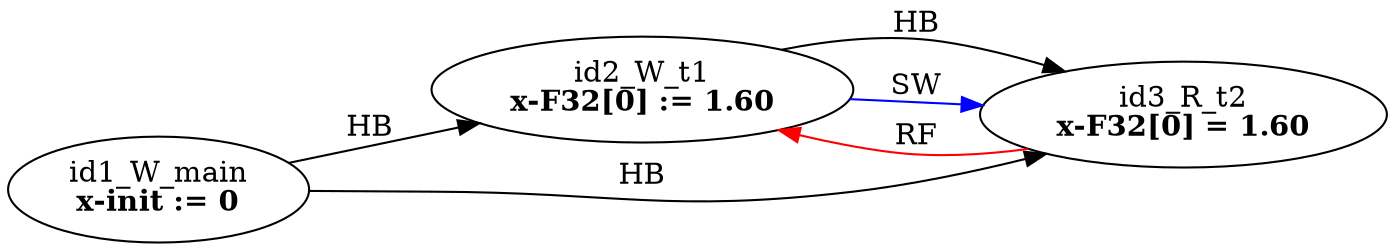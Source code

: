 digraph memory_model {
rankdir=LR;
splines=true; esep=0.5;
id1_W_main -> id2_W_t1 [label = "HB", color="black"];
id1_W_main -> id3_R_t2 [label = "HB", color="black"];
id2_W_t1 -> id3_R_t2 [label = "HB", color="black"];
id3_R_t2 -> id2_W_t1 [label = "RF", color="red"];
id2_W_t1 -> id3_R_t2 [label = "SW", color="blue"];
id1_W_main [label=<id1_W_main<br/><B>x-init := 0</B>>, pos="2.5,2!"]
id2_W_t1 [label=<id2_W_t1<br/><B>x-F32[0] := 1.60</B>>, pos="0,0!"]
id3_R_t2 [label=<id3_R_t2<br/><B>x-F32[0] = 1.60</B>>, pos="5,0!"]
}